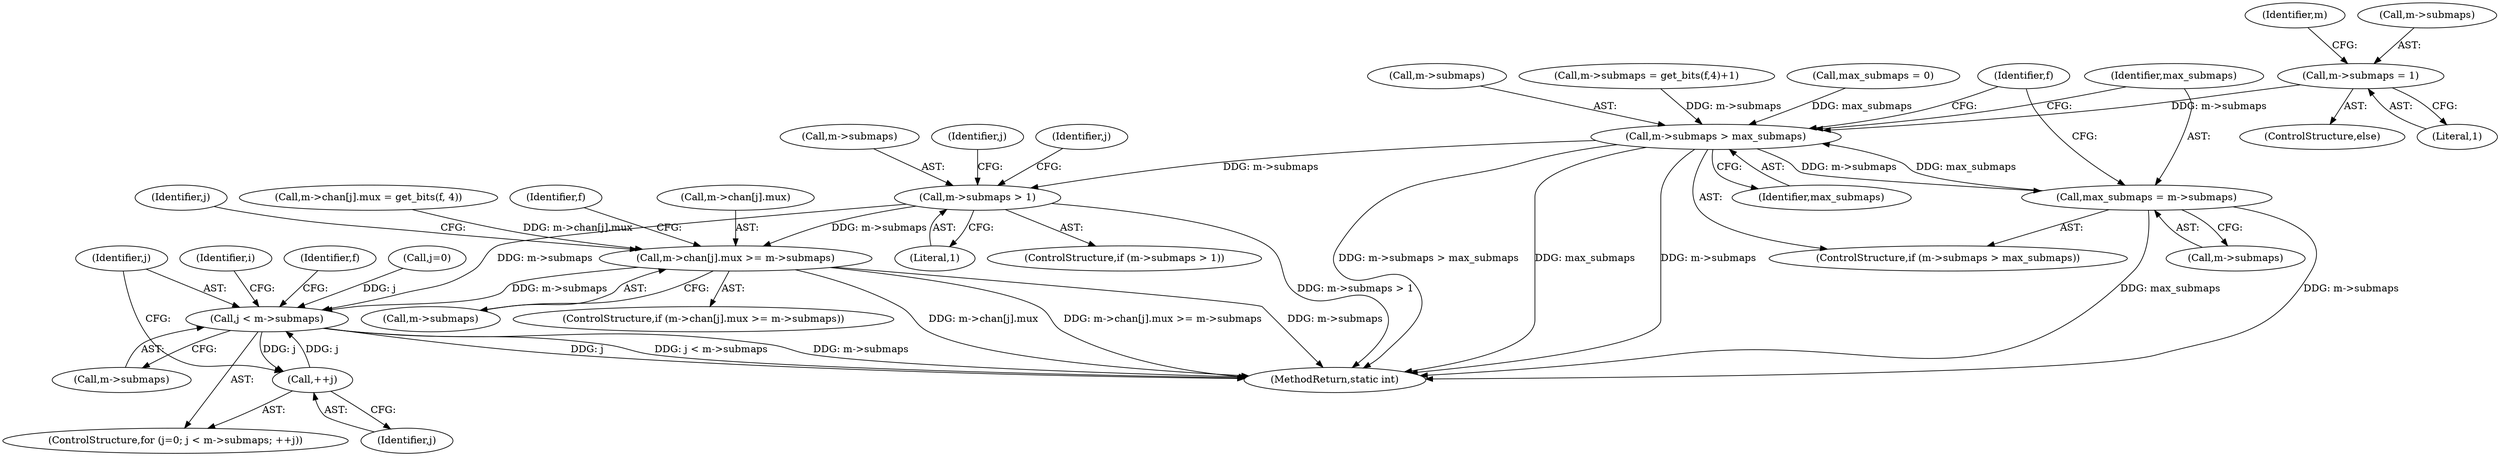 digraph "0_stb_98fdfc6df88b1e34a736d5e126e6c8139c8de1a6_2@pointer" {
"1002934" [label="(Call,m->submaps = 1)"];
"1002940" [label="(Call,m->submaps > max_submaps)"];
"1002945" [label="(Call,max_submaps = m->submaps)"];
"1003087" [label="(Call,m->submaps > 1)"];
"1003117" [label="(Call,m->chan[j].mux >= m->submaps)"];
"1003157" [label="(Call,j < m->submaps)"];
"1003162" [label="(Call,++j)"];
"1002940" [label="(Call,m->submaps > max_submaps)"];
"1003087" [label="(Call,m->submaps > 1)"];
"1003135" [label="(Identifier,j)"];
"1003162" [label="(Call,++j)"];
"1000117" [label="(Call,max_submaps = 0)"];
"1003103" [label="(Identifier,j)"];
"1003154" [label="(Call,j=0)"];
"1002942" [label="(Identifier,m)"];
"1002944" [label="(Identifier,max_submaps)"];
"1002869" [label="(Identifier,i)"];
"1003105" [label="(Call,m->chan[j].mux = get_bits(f, 4))"];
"1003091" [label="(Literal,1)"];
"1002938" [label="(Literal,1)"];
"1002934" [label="(Call,m->submaps = 1)"];
"1003130" [label="(Identifier,f)"];
"1003163" [label="(Identifier,j)"];
"1003159" [label="(Call,m->submaps)"];
"1002947" [label="(Call,m->submaps)"];
"1003116" [label="(ControlStructure,if (m->chan[j].mux >= m->submaps))"];
"1003166" [label="(Identifier,f)"];
"1003086" [label="(ControlStructure,if (m->submaps > 1))"];
"1002939" [label="(ControlStructure,if (m->submaps > max_submaps))"];
"1003095" [label="(Identifier,j)"];
"1002941" [label="(Call,m->submaps)"];
"1003088" [label="(Call,m->submaps)"];
"1003117" [label="(Call,m->chan[j].mux >= m->submaps)"];
"1002952" [label="(Identifier,f)"];
"1003157" [label="(Call,j < m->submaps)"];
"1002946" [label="(Identifier,max_submaps)"];
"1002945" [label="(Call,max_submaps = m->submaps)"];
"1003688" [label="(MethodReturn,static int)"];
"1002933" [label="(ControlStructure,else)"];
"1002924" [label="(Call,m->submaps = get_bits(f,4)+1)"];
"1003125" [label="(Call,m->submaps)"];
"1003153" [label="(ControlStructure,for (j=0; j < m->submaps; ++j))"];
"1002935" [label="(Call,m->submaps)"];
"1003158" [label="(Identifier,j)"];
"1003118" [label="(Call,m->chan[j].mux)"];
"1002934" -> "1002933"  [label="AST: "];
"1002934" -> "1002938"  [label="CFG: "];
"1002935" -> "1002934"  [label="AST: "];
"1002938" -> "1002934"  [label="AST: "];
"1002942" -> "1002934"  [label="CFG: "];
"1002934" -> "1002940"  [label="DDG: m->submaps"];
"1002940" -> "1002939"  [label="AST: "];
"1002940" -> "1002944"  [label="CFG: "];
"1002941" -> "1002940"  [label="AST: "];
"1002944" -> "1002940"  [label="AST: "];
"1002946" -> "1002940"  [label="CFG: "];
"1002952" -> "1002940"  [label="CFG: "];
"1002940" -> "1003688"  [label="DDG: m->submaps > max_submaps"];
"1002940" -> "1003688"  [label="DDG: max_submaps"];
"1002940" -> "1003688"  [label="DDG: m->submaps"];
"1002924" -> "1002940"  [label="DDG: m->submaps"];
"1000117" -> "1002940"  [label="DDG: max_submaps"];
"1002945" -> "1002940"  [label="DDG: max_submaps"];
"1002940" -> "1002945"  [label="DDG: m->submaps"];
"1002940" -> "1003087"  [label="DDG: m->submaps"];
"1002945" -> "1002939"  [label="AST: "];
"1002945" -> "1002947"  [label="CFG: "];
"1002946" -> "1002945"  [label="AST: "];
"1002947" -> "1002945"  [label="AST: "];
"1002952" -> "1002945"  [label="CFG: "];
"1002945" -> "1003688"  [label="DDG: m->submaps"];
"1002945" -> "1003688"  [label="DDG: max_submaps"];
"1003087" -> "1003086"  [label="AST: "];
"1003087" -> "1003091"  [label="CFG: "];
"1003088" -> "1003087"  [label="AST: "];
"1003091" -> "1003087"  [label="AST: "];
"1003095" -> "1003087"  [label="CFG: "];
"1003135" -> "1003087"  [label="CFG: "];
"1003087" -> "1003688"  [label="DDG: m->submaps > 1"];
"1003087" -> "1003117"  [label="DDG: m->submaps"];
"1003087" -> "1003157"  [label="DDG: m->submaps"];
"1003117" -> "1003116"  [label="AST: "];
"1003117" -> "1003125"  [label="CFG: "];
"1003118" -> "1003117"  [label="AST: "];
"1003125" -> "1003117"  [label="AST: "];
"1003130" -> "1003117"  [label="CFG: "];
"1003103" -> "1003117"  [label="CFG: "];
"1003117" -> "1003688"  [label="DDG: m->chan[j].mux"];
"1003117" -> "1003688"  [label="DDG: m->chan[j].mux >= m->submaps"];
"1003117" -> "1003688"  [label="DDG: m->submaps"];
"1003105" -> "1003117"  [label="DDG: m->chan[j].mux"];
"1003117" -> "1003157"  [label="DDG: m->submaps"];
"1003157" -> "1003153"  [label="AST: "];
"1003157" -> "1003159"  [label="CFG: "];
"1003158" -> "1003157"  [label="AST: "];
"1003159" -> "1003157"  [label="AST: "];
"1003166" -> "1003157"  [label="CFG: "];
"1002869" -> "1003157"  [label="CFG: "];
"1003157" -> "1003688"  [label="DDG: j"];
"1003157" -> "1003688"  [label="DDG: j < m->submaps"];
"1003157" -> "1003688"  [label="DDG: m->submaps"];
"1003162" -> "1003157"  [label="DDG: j"];
"1003154" -> "1003157"  [label="DDG: j"];
"1003157" -> "1003162"  [label="DDG: j"];
"1003162" -> "1003153"  [label="AST: "];
"1003162" -> "1003163"  [label="CFG: "];
"1003163" -> "1003162"  [label="AST: "];
"1003158" -> "1003162"  [label="CFG: "];
}
